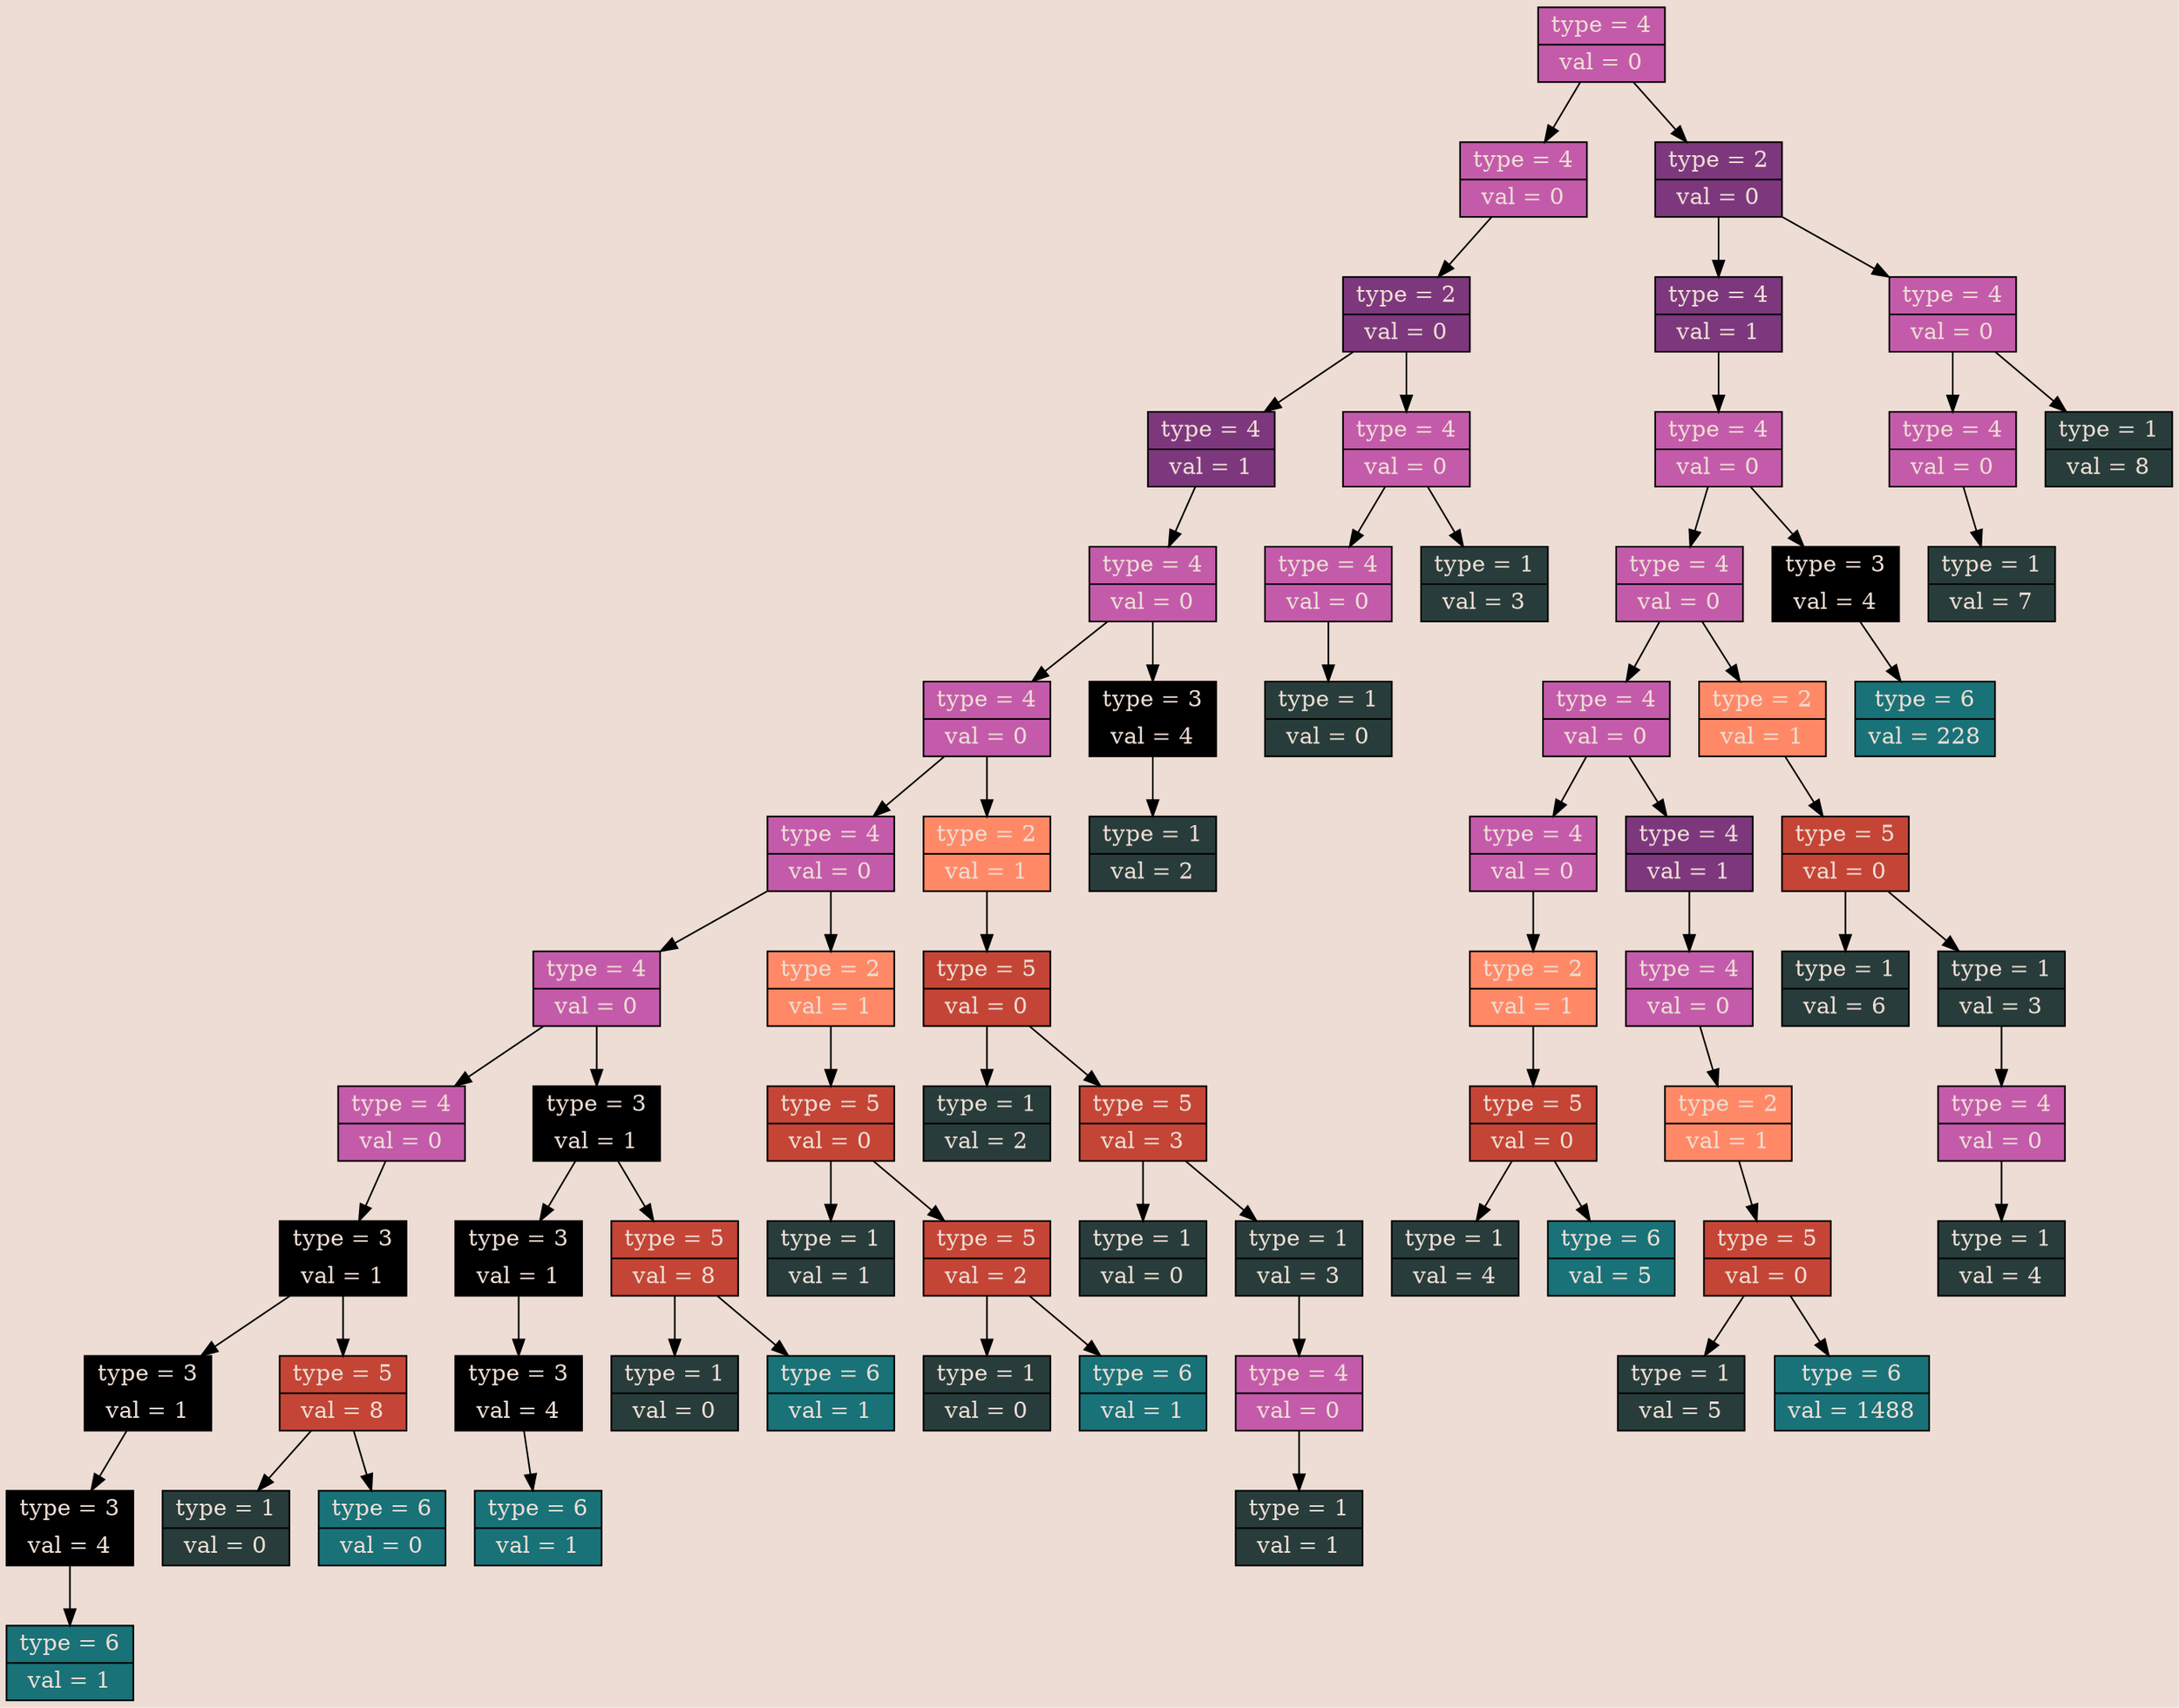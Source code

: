digraph DETAILED_TREE {
bgcolor ="#EDDDD4"
	detailed_node_276431770 [style = filled, shape = record, fillcolor = "#C45BAA", fontcolor = "#EDDDD4"];
	detailed_node_276431770 [label = "{type = 4 | val = 0}"];
	detailed_node_1662462920 [style = filled, shape = record, fillcolor = "#C45BAA", fontcolor = "#EDDDD4"];
	detailed_node_1662462920 [label = "{type = 4 | val = 0}"];
	detailed_node_1744668432 [style = filled, shape = record, fillcolor = "#7D387D", fontcolor = "#EDDDD4"];
	detailed_node_1744668432 [label = "{type = 2 | val = 0}"];
	detailed_node_529841408 [style = filled, shape = record, fillcolor = "#7D387D", fontcolor = "#EDDDD4"];
	detailed_node_529841408 [label = "{type = 4 | val = 1}"];
	detailed_node_305740770 [style = filled, shape = record, fillcolor = "#C45BAA", fontcolor = "#EDDDD4"];
	detailed_node_305740770 [label = "{type = 4 | val = 0}"];
	detailed_node_2058687556 [style = filled, shape = record, fillcolor = "#C45BAA", fontcolor = "#EDDDD4"];
	detailed_node_2058687556 [label = "{type = 4 | val = 0}"];
	detailed_node_76175749 [style = filled, shape = record, fillcolor = "#C45BAA", fontcolor = "#EDDDD4"];
	detailed_node_76175749 [label = "{type = 4 | val = 0}"];
	detailed_node_2016472620 [style = filled, shape = record, fillcolor = "#C45BAA", fontcolor = "#EDDDD4"];
	detailed_node_2016472620 [label = "{type = 4 | val = 0}"];
	detailed_node_794366932 [style = filled, shape = record, fillcolor = "#C45BAA", fontcolor = "#EDDDD4"];
	detailed_node_794366932 [label = "{type = 4 | val = 0}"];
	detailed_node_1871665749 [style = filled, shape = record, fillcolor = "#000000", fontcolor = "#EDDDD4"];
	detailed_node_1871665749 [label = "{type = 3 | val = 1}"];
	detailed_node_1228067758 [style = filled, shape = record, fillcolor = "#000000", fontcolor = "#EDDDD4"];
	detailed_node_1228067758 [label = "{type = 3 | val = 1}"];
	detailed_node_1306957226 [style = filled, shape = record, fillcolor = "#000000", fontcolor = "#EDDDD4"];
	detailed_node_1306957226 [label = "{type = 3 | val = 4}"];
	detailed_node_122631769 [style = filled, shape = record, fillcolor = "#197278", fontcolor = "#EDDDD4"];
	detailed_node_122631769 [label = "{type = 6 | val = 1}"];
	detailed_node_1306957226 -> detailed_node_122631769;
	detailed_node_1228067758 -> detailed_node_1306957226;
	detailed_node_2032552844 [style = filled, shape = record, fillcolor = "#C44536", fontcolor = "#EDDDD4"];
	detailed_node_2032552844 [label = "{type = 5 | val = 8}"];
	detailed_node_1382098934 [style = filled, shape = record, fillcolor = "#283D3B", fontcolor = "#EDDDD4"];
	detailed_node_1382098934 [label = "{type = 1 | val = 0}"];
	detailed_node_2071570483 [style = filled, shape = record, fillcolor = "#197278", fontcolor = "#EDDDD4"];
	detailed_node_2071570483 [label = "{type = 6 | val = 0}"];
	detailed_node_2032552844 -> detailed_node_1382098934;
	detailed_node_2032552844 -> detailed_node_2071570483;
	detailed_node_1871665749 -> detailed_node_1228067758;
	detailed_node_1871665749 -> detailed_node_2032552844;
	detailed_node_794366932 -> detailed_node_1871665749;
	detailed_node_1425198797 [style = filled, shape = record, fillcolor = "#000000", fontcolor = "#EDDDD4"];
	detailed_node_1425198797 [label = "{type = 3 | val = 1}"];
	detailed_node_926940773 [style = filled, shape = record, fillcolor = "#000000", fontcolor = "#EDDDD4"];
	detailed_node_926940773 [label = "{type = 3 | val = 1}"];
	detailed_node_373974829 [style = filled, shape = record, fillcolor = "#000000", fontcolor = "#EDDDD4"];
	detailed_node_373974829 [label = "{type = 3 | val = 4}"];
	detailed_node_75169162 [style = filled, shape = record, fillcolor = "#197278", fontcolor = "#EDDDD4"];
	detailed_node_75169162 [label = "{type = 6 | val = 1}"];
	detailed_node_373974829 -> detailed_node_75169162;
	detailed_node_926940773 -> detailed_node_373974829;
	detailed_node_646983345 [style = filled, shape = record, fillcolor = "#C44536", fontcolor = "#EDDDD4"];
	detailed_node_646983345 [label = "{type = 5 | val = 8}"];
	detailed_node_1559765167 [style = filled, shape = record, fillcolor = "#283D3B", fontcolor = "#EDDDD4"];
	detailed_node_1559765167 [label = "{type = 1 | val = 0}"];
	detailed_node_1599953993 [style = filled, shape = record, fillcolor = "#197278", fontcolor = "#EDDDD4"];
	detailed_node_1599953993 [label = "{type = 6 | val = 1}"];
	detailed_node_646983345 -> detailed_node_1559765167;
	detailed_node_646983345 -> detailed_node_1599953993;
	detailed_node_1425198797 -> detailed_node_926940773;
	detailed_node_1425198797 -> detailed_node_646983345;
	detailed_node_2016472620 -> detailed_node_794366932;
	detailed_node_2016472620 -> detailed_node_1425198797;
	detailed_node_796367227 [style = filled, shape = record, fillcolor = "#FF8966", fontcolor = "#EDDDD4"];
	detailed_node_796367227 [label = "{type = 2 | val = 1}"];
	detailed_node_331880977 [style = filled, shape = record, fillcolor = "#C44536", fontcolor = "#EDDDD4"];
	detailed_node_331880977 [label = "{type = 5 | val = 0}"];
	detailed_node_1292155164 [style = filled, shape = record, fillcolor = "#283D3B", fontcolor = "#EDDDD4"];
	detailed_node_1292155164 [label = "{type = 1 | val = 1}"];
	detailed_node_1388015613 [style = filled, shape = record, fillcolor = "#C44536", fontcolor = "#EDDDD4"];
	detailed_node_1388015613 [label = "{type = 5 | val = 2}"];
	detailed_node_1250881025 [style = filled, shape = record, fillcolor = "#283D3B", fontcolor = "#EDDDD4"];
	detailed_node_1250881025 [label = "{type = 1 | val = 0}"];
	detailed_node_1394393435 [style = filled, shape = record, fillcolor = "#197278", fontcolor = "#EDDDD4"];
	detailed_node_1394393435 [label = "{type = 6 | val = 1}"];
	detailed_node_1388015613 -> detailed_node_1250881025;
	detailed_node_1388015613 -> detailed_node_1394393435;
	detailed_node_331880977 -> detailed_node_1292155164;
	detailed_node_331880977 -> detailed_node_1388015613;
	detailed_node_796367227 -> detailed_node_331880977;
	detailed_node_76175749 -> detailed_node_2016472620;
	detailed_node_76175749 -> detailed_node_796367227;
	detailed_node_543499707 [style = filled, shape = record, fillcolor = "#FF8966", fontcolor = "#EDDDD4"];
	detailed_node_543499707 [label = "{type = 2 | val = 1}"];
	detailed_node_2115787385 [style = filled, shape = record, fillcolor = "#C44536", fontcolor = "#EDDDD4"];
	detailed_node_2115787385 [label = "{type = 5 | val = 0}"];
	detailed_node_1670825206 [style = filled, shape = record, fillcolor = "#283D3B", fontcolor = "#EDDDD4"];
	detailed_node_1670825206 [label = "{type = 1 | val = 2}"];
	detailed_node_58478979 [style = filled, shape = record, fillcolor = "#C44536", fontcolor = "#EDDDD4"];
	detailed_node_58478979 [label = "{type = 5 | val = 3}"];
	detailed_node_1712972170 [style = filled, shape = record, fillcolor = "#283D3B", fontcolor = "#EDDDD4"];
	detailed_node_1712972170 [label = "{type = 1 | val = 0}"];
	detailed_node_53182966 [style = filled, shape = record, fillcolor = "#283D3B", fontcolor = "#EDDDD4"];
	detailed_node_53182966 [label = "{type = 1 | val = 3}"];
	detailed_node_364219749 [style = filled, shape = record, fillcolor = "#C45BAA", fontcolor = "#EDDDD4"];
	detailed_node_364219749 [label = "{type = 4 | val = 0}"];
	detailed_node_1624176078 [style = filled, shape = record, fillcolor = "#283D3B", fontcolor = "#EDDDD4"];
	detailed_node_1624176078 [label = "{type = 1 | val = 1}"];
	detailed_node_364219749 -> detailed_node_1624176078;
	detailed_node_53182966 -> detailed_node_364219749;
	detailed_node_58478979 -> detailed_node_1712972170;
	detailed_node_58478979 -> detailed_node_53182966;
	detailed_node_2115787385 -> detailed_node_1670825206;
	detailed_node_2115787385 -> detailed_node_58478979;
	detailed_node_543499707 -> detailed_node_2115787385;
	detailed_node_2058687556 -> detailed_node_76175749;
	detailed_node_2058687556 -> detailed_node_543499707;
	detailed_node_129358715 [style = filled, shape = record, fillcolor = "#000000", fontcolor = "#EDDDD4"];
	detailed_node_129358715 [label = "{type = 3 | val = 4}"];
	detailed_node_233208722 [style = filled, shape = record, fillcolor = "#283D3B", fontcolor = "#EDDDD4"];
	detailed_node_233208722 [label = "{type = 1 | val = 2}"];
	detailed_node_129358715 -> detailed_node_233208722;
	detailed_node_305740770 -> detailed_node_2058687556;
	detailed_node_305740770 -> detailed_node_129358715;
	detailed_node_529841408 -> detailed_node_305740770;
	detailed_node_271059362 [style = filled, shape = record, fillcolor = "#C45BAA", fontcolor = "#EDDDD4"];
	detailed_node_271059362 [label = "{type = 4 | val = 0}"];
	detailed_node_2001024465 [style = filled, shape = record, fillcolor = "#C45BAA", fontcolor = "#EDDDD4"];
	detailed_node_2001024465 [label = "{type = 4 | val = 0}"];
	detailed_node_1461276480 [style = filled, shape = record, fillcolor = "#283D3B", fontcolor = "#EDDDD4"];
	detailed_node_1461276480 [label = "{type = 1 | val = 0}"];
	detailed_node_2001024465 -> detailed_node_1461276480;
	detailed_node_1578016588 [style = filled, shape = record, fillcolor = "#283D3B", fontcolor = "#EDDDD4"];
	detailed_node_1578016588 [label = "{type = 1 | val = 3}"];
	detailed_node_271059362 -> detailed_node_2001024465;
	detailed_node_271059362 -> detailed_node_1578016588;
	detailed_node_1744668432 -> detailed_node_529841408;
	detailed_node_1744668432 -> detailed_node_271059362;
	detailed_node_1662462920 -> detailed_node_1744668432;
	detailed_node_2123656234 [style = filled, shape = record, fillcolor = "#7D387D", fontcolor = "#EDDDD4"];
	detailed_node_2123656234 [label = "{type = 2 | val = 0}"];
	detailed_node_1346345677 [style = filled, shape = record, fillcolor = "#7D387D", fontcolor = "#EDDDD4"];
	detailed_node_1346345677 [label = "{type = 4 | val = 1}"];
	detailed_node_812631874 [style = filled, shape = record, fillcolor = "#C45BAA", fontcolor = "#EDDDD4"];
	detailed_node_812631874 [label = "{type = 4 | val = 0}"];
	detailed_node_2047743069 [style = filled, shape = record, fillcolor = "#C45BAA", fontcolor = "#EDDDD4"];
	detailed_node_2047743069 [label = "{type = 4 | val = 0}"];
	detailed_node_624060826 [style = filled, shape = record, fillcolor = "#C45BAA", fontcolor = "#EDDDD4"];
	detailed_node_624060826 [label = "{type = 4 | val = 0}"];
	detailed_node_1739572647 [style = filled, shape = record, fillcolor = "#C45BAA", fontcolor = "#EDDDD4"];
	detailed_node_1739572647 [label = "{type = 4 | val = 0}"];
	detailed_node_274234250 [style = filled, shape = record, fillcolor = "#FF8966", fontcolor = "#EDDDD4"];
	detailed_node_274234250 [label = "{type = 2 | val = 1}"];
	detailed_node_699229988 [style = filled, shape = record, fillcolor = "#C44536", fontcolor = "#EDDDD4"];
	detailed_node_699229988 [label = "{type = 5 | val = 0}"];
	detailed_node_239072345 [style = filled, shape = record, fillcolor = "#283D3B", fontcolor = "#EDDDD4"];
	detailed_node_239072345 [label = "{type = 1 | val = 4}"];
	detailed_node_1833999418 [style = filled, shape = record, fillcolor = "#197278", fontcolor = "#EDDDD4"];
	detailed_node_1833999418 [label = "{type = 6 | val = 5}"];
	detailed_node_699229988 -> detailed_node_239072345;
	detailed_node_699229988 -> detailed_node_1833999418;
	detailed_node_274234250 -> detailed_node_699229988;
	detailed_node_1739572647 -> detailed_node_274234250;
	detailed_node_151700333 [style = filled, shape = record, fillcolor = "#7D387D", fontcolor = "#EDDDD4"];
	detailed_node_151700333 [label = "{type = 4 | val = 1}"];
	detailed_node_1035439572 [style = filled, shape = record, fillcolor = "#C45BAA", fontcolor = "#EDDDD4"];
	detailed_node_1035439572 [label = "{type = 4 | val = 0}"];
	detailed_node_18396747 [style = filled, shape = record, fillcolor = "#FF8966", fontcolor = "#EDDDD4"];
	detailed_node_18396747 [label = "{type = 2 | val = 1}"];
	detailed_node_1443855498 [style = filled, shape = record, fillcolor = "#C44536", fontcolor = "#EDDDD4"];
	detailed_node_1443855498 [label = "{type = 5 | val = 0}"];
	detailed_node_275971538 [style = filled, shape = record, fillcolor = "#283D3B", fontcolor = "#EDDDD4"];
	detailed_node_275971538 [label = "{type = 1 | val = 5}"];
	detailed_node_1269277773 [style = filled, shape = record, fillcolor = "#197278", fontcolor = "#EDDDD4"];
	detailed_node_1269277773 [label = "{type = 6 | val = 1488}"];
	detailed_node_1443855498 -> detailed_node_275971538;
	detailed_node_1443855498 -> detailed_node_1269277773;
	detailed_node_18396747 -> detailed_node_1443855498;
	detailed_node_1035439572 -> detailed_node_18396747;
	detailed_node_151700333 -> detailed_node_1035439572;
	detailed_node_624060826 -> detailed_node_1739572647;
	detailed_node_624060826 -> detailed_node_151700333;
	detailed_node_690765285 [style = filled, shape = record, fillcolor = "#FF8966", fontcolor = "#EDDDD4"];
	detailed_node_690765285 [label = "{type = 2 | val = 1}"];
	detailed_node_819471245 [style = filled, shape = record, fillcolor = "#C44536", fontcolor = "#EDDDD4"];
	detailed_node_819471245 [label = "{type = 5 | val = 0}"];
	detailed_node_1237581510 [style = filled, shape = record, fillcolor = "#283D3B", fontcolor = "#EDDDD4"];
	detailed_node_1237581510 [label = "{type = 1 | val = 6}"];
	detailed_node_214106843 [style = filled, shape = record, fillcolor = "#283D3B", fontcolor = "#EDDDD4"];
	detailed_node_214106843 [label = "{type = 1 | val = 3}"];
	detailed_node_877950224 [style = filled, shape = record, fillcolor = "#C45BAA", fontcolor = "#EDDDD4"];
	detailed_node_877950224 [label = "{type = 4 | val = 0}"];
	detailed_node_803070032 [style = filled, shape = record, fillcolor = "#283D3B", fontcolor = "#EDDDD4"];
	detailed_node_803070032 [label = "{type = 1 | val = 4}"];
	detailed_node_877950224 -> detailed_node_803070032;
	detailed_node_214106843 -> detailed_node_877950224;
	detailed_node_819471245 -> detailed_node_1237581510;
	detailed_node_819471245 -> detailed_node_214106843;
	detailed_node_690765285 -> detailed_node_819471245;
	detailed_node_2047743069 -> detailed_node_624060826;
	detailed_node_2047743069 -> detailed_node_690765285;
	detailed_node_267289809 [style = filled, shape = record, fillcolor = "#000000", fontcolor = "#EDDDD4"];
	detailed_node_267289809 [label = "{type = 3 | val = 4}"];
	detailed_node_1242169974 [style = filled, shape = record, fillcolor = "#197278", fontcolor = "#EDDDD4"];
	detailed_node_1242169974 [label = "{type = 6 | val = 228}"];
	detailed_node_267289809 -> detailed_node_1242169974;
	detailed_node_812631874 -> detailed_node_2047743069;
	detailed_node_812631874 -> detailed_node_267289809;
	detailed_node_1346345677 -> detailed_node_812631874;
	detailed_node_279762462 [style = filled, shape = record, fillcolor = "#C45BAA", fontcolor = "#EDDDD4"];
	detailed_node_279762462 [label = "{type = 4 | val = 0}"];
	detailed_node_396648525 [style = filled, shape = record, fillcolor = "#C45BAA", fontcolor = "#EDDDD4"];
	detailed_node_396648525 [label = "{type = 4 | val = 0}"];
	detailed_node_1475378696 [style = filled, shape = record, fillcolor = "#283D3B", fontcolor = "#EDDDD4"];
	detailed_node_1475378696 [label = "{type = 1 | val = 7}"];
	detailed_node_396648525 -> detailed_node_1475378696;
	detailed_node_550821824 [style = filled, shape = record, fillcolor = "#283D3B", fontcolor = "#EDDDD4"];
	detailed_node_550821824 [label = "{type = 1 | val = 8}"];
	detailed_node_279762462 -> detailed_node_396648525;
	detailed_node_279762462 -> detailed_node_550821824;
	detailed_node_2123656234 -> detailed_node_1346345677;
	detailed_node_2123656234 -> detailed_node_279762462;
	detailed_node_276431770 -> detailed_node_1662462920;
	detailed_node_276431770 -> detailed_node_2123656234;
}
